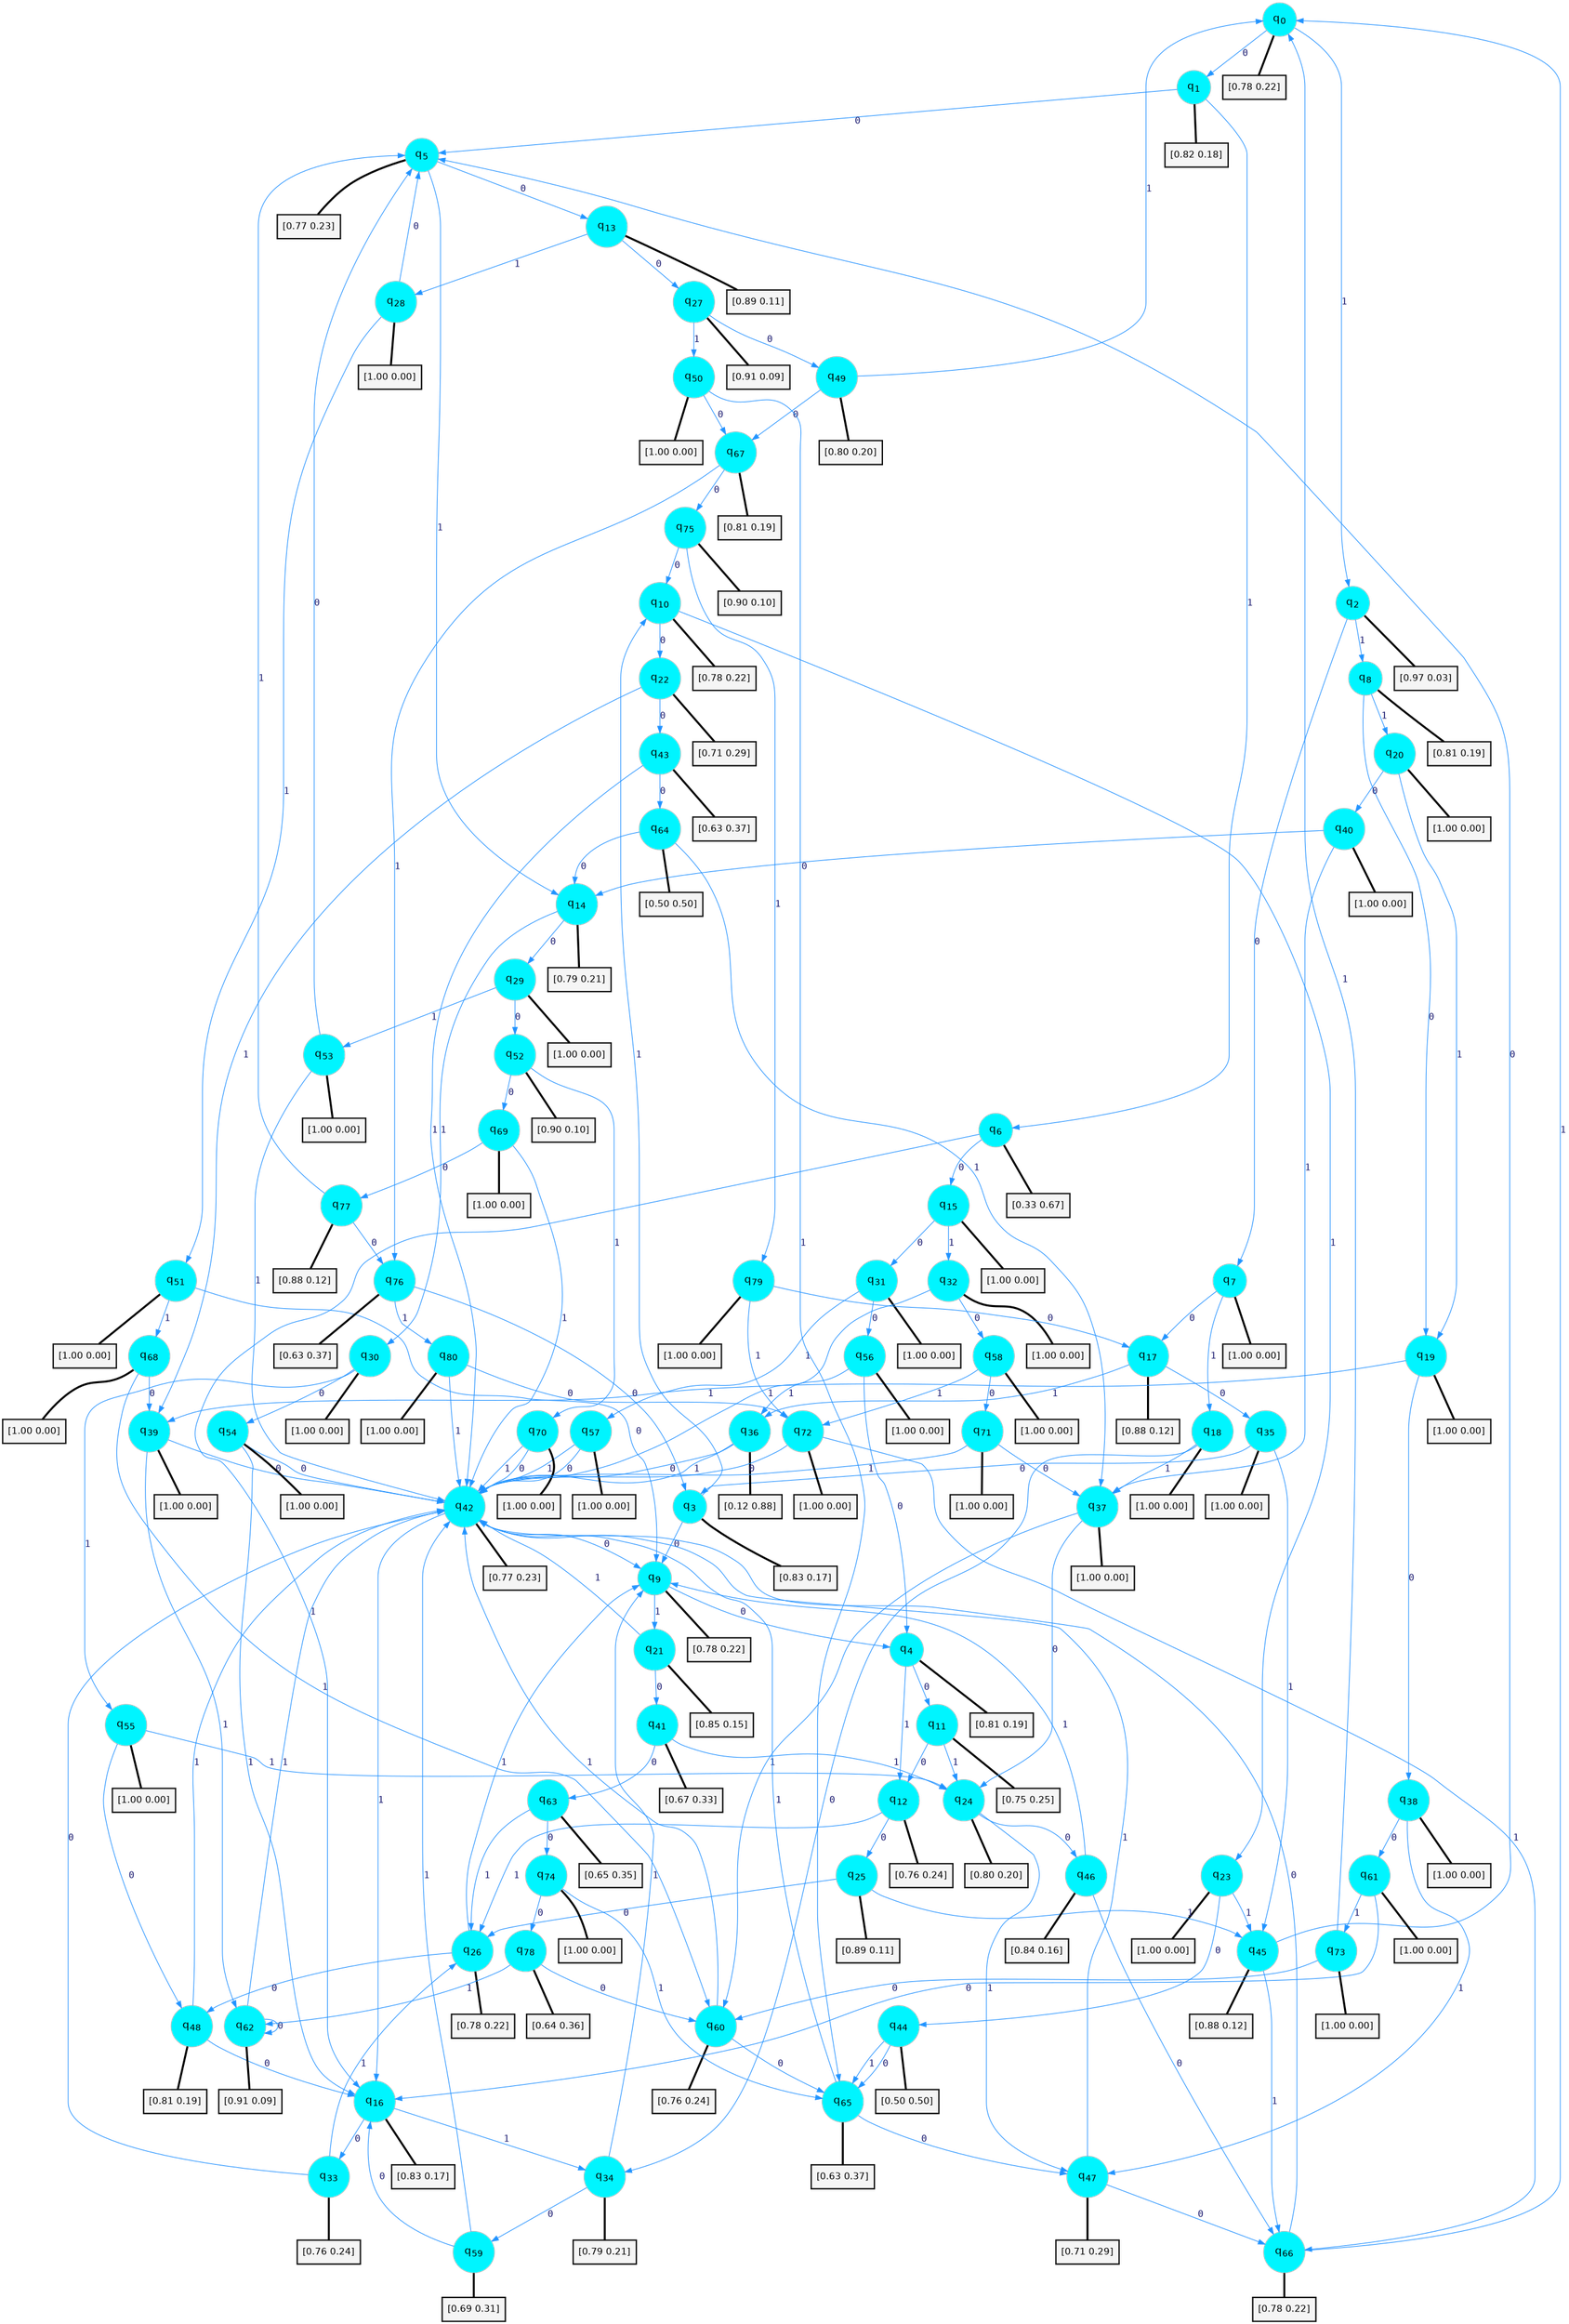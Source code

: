 digraph G {
graph [
bgcolor=transparent, dpi=300, rankdir=TD, size="40,25"];
node [
color=gray, fillcolor=turquoise1, fontcolor=black, fontname=Helvetica, fontsize=16, fontweight=bold, shape=circle, style=filled];
edge [
arrowsize=1, color=dodgerblue1, fontcolor=midnightblue, fontname=courier, fontweight=bold, penwidth=1, style=solid, weight=20];
0[label=<q<SUB>0</SUB>>];
1[label=<q<SUB>1</SUB>>];
2[label=<q<SUB>2</SUB>>];
3[label=<q<SUB>3</SUB>>];
4[label=<q<SUB>4</SUB>>];
5[label=<q<SUB>5</SUB>>];
6[label=<q<SUB>6</SUB>>];
7[label=<q<SUB>7</SUB>>];
8[label=<q<SUB>8</SUB>>];
9[label=<q<SUB>9</SUB>>];
10[label=<q<SUB>10</SUB>>];
11[label=<q<SUB>11</SUB>>];
12[label=<q<SUB>12</SUB>>];
13[label=<q<SUB>13</SUB>>];
14[label=<q<SUB>14</SUB>>];
15[label=<q<SUB>15</SUB>>];
16[label=<q<SUB>16</SUB>>];
17[label=<q<SUB>17</SUB>>];
18[label=<q<SUB>18</SUB>>];
19[label=<q<SUB>19</SUB>>];
20[label=<q<SUB>20</SUB>>];
21[label=<q<SUB>21</SUB>>];
22[label=<q<SUB>22</SUB>>];
23[label=<q<SUB>23</SUB>>];
24[label=<q<SUB>24</SUB>>];
25[label=<q<SUB>25</SUB>>];
26[label=<q<SUB>26</SUB>>];
27[label=<q<SUB>27</SUB>>];
28[label=<q<SUB>28</SUB>>];
29[label=<q<SUB>29</SUB>>];
30[label=<q<SUB>30</SUB>>];
31[label=<q<SUB>31</SUB>>];
32[label=<q<SUB>32</SUB>>];
33[label=<q<SUB>33</SUB>>];
34[label=<q<SUB>34</SUB>>];
35[label=<q<SUB>35</SUB>>];
36[label=<q<SUB>36</SUB>>];
37[label=<q<SUB>37</SUB>>];
38[label=<q<SUB>38</SUB>>];
39[label=<q<SUB>39</SUB>>];
40[label=<q<SUB>40</SUB>>];
41[label=<q<SUB>41</SUB>>];
42[label=<q<SUB>42</SUB>>];
43[label=<q<SUB>43</SUB>>];
44[label=<q<SUB>44</SUB>>];
45[label=<q<SUB>45</SUB>>];
46[label=<q<SUB>46</SUB>>];
47[label=<q<SUB>47</SUB>>];
48[label=<q<SUB>48</SUB>>];
49[label=<q<SUB>49</SUB>>];
50[label=<q<SUB>50</SUB>>];
51[label=<q<SUB>51</SUB>>];
52[label=<q<SUB>52</SUB>>];
53[label=<q<SUB>53</SUB>>];
54[label=<q<SUB>54</SUB>>];
55[label=<q<SUB>55</SUB>>];
56[label=<q<SUB>56</SUB>>];
57[label=<q<SUB>57</SUB>>];
58[label=<q<SUB>58</SUB>>];
59[label=<q<SUB>59</SUB>>];
60[label=<q<SUB>60</SUB>>];
61[label=<q<SUB>61</SUB>>];
62[label=<q<SUB>62</SUB>>];
63[label=<q<SUB>63</SUB>>];
64[label=<q<SUB>64</SUB>>];
65[label=<q<SUB>65</SUB>>];
66[label=<q<SUB>66</SUB>>];
67[label=<q<SUB>67</SUB>>];
68[label=<q<SUB>68</SUB>>];
69[label=<q<SUB>69</SUB>>];
70[label=<q<SUB>70</SUB>>];
71[label=<q<SUB>71</SUB>>];
72[label=<q<SUB>72</SUB>>];
73[label=<q<SUB>73</SUB>>];
74[label=<q<SUB>74</SUB>>];
75[label=<q<SUB>75</SUB>>];
76[label=<q<SUB>76</SUB>>];
77[label=<q<SUB>77</SUB>>];
78[label=<q<SUB>78</SUB>>];
79[label=<q<SUB>79</SUB>>];
80[label=<q<SUB>80</SUB>>];
81[label="[0.78 0.22]", shape=box,fontcolor=black, fontname=Helvetica, fontsize=14, penwidth=2, fillcolor=whitesmoke,color=black];
82[label="[0.82 0.18]", shape=box,fontcolor=black, fontname=Helvetica, fontsize=14, penwidth=2, fillcolor=whitesmoke,color=black];
83[label="[0.97 0.03]", shape=box,fontcolor=black, fontname=Helvetica, fontsize=14, penwidth=2, fillcolor=whitesmoke,color=black];
84[label="[0.83 0.17]", shape=box,fontcolor=black, fontname=Helvetica, fontsize=14, penwidth=2, fillcolor=whitesmoke,color=black];
85[label="[0.81 0.19]", shape=box,fontcolor=black, fontname=Helvetica, fontsize=14, penwidth=2, fillcolor=whitesmoke,color=black];
86[label="[0.77 0.23]", shape=box,fontcolor=black, fontname=Helvetica, fontsize=14, penwidth=2, fillcolor=whitesmoke,color=black];
87[label="[0.33 0.67]", shape=box,fontcolor=black, fontname=Helvetica, fontsize=14, penwidth=2, fillcolor=whitesmoke,color=black];
88[label="[1.00 0.00]", shape=box,fontcolor=black, fontname=Helvetica, fontsize=14, penwidth=2, fillcolor=whitesmoke,color=black];
89[label="[0.81 0.19]", shape=box,fontcolor=black, fontname=Helvetica, fontsize=14, penwidth=2, fillcolor=whitesmoke,color=black];
90[label="[0.78 0.22]", shape=box,fontcolor=black, fontname=Helvetica, fontsize=14, penwidth=2, fillcolor=whitesmoke,color=black];
91[label="[0.78 0.22]", shape=box,fontcolor=black, fontname=Helvetica, fontsize=14, penwidth=2, fillcolor=whitesmoke,color=black];
92[label="[0.75 0.25]", shape=box,fontcolor=black, fontname=Helvetica, fontsize=14, penwidth=2, fillcolor=whitesmoke,color=black];
93[label="[0.76 0.24]", shape=box,fontcolor=black, fontname=Helvetica, fontsize=14, penwidth=2, fillcolor=whitesmoke,color=black];
94[label="[0.89 0.11]", shape=box,fontcolor=black, fontname=Helvetica, fontsize=14, penwidth=2, fillcolor=whitesmoke,color=black];
95[label="[0.79 0.21]", shape=box,fontcolor=black, fontname=Helvetica, fontsize=14, penwidth=2, fillcolor=whitesmoke,color=black];
96[label="[1.00 0.00]", shape=box,fontcolor=black, fontname=Helvetica, fontsize=14, penwidth=2, fillcolor=whitesmoke,color=black];
97[label="[0.83 0.17]", shape=box,fontcolor=black, fontname=Helvetica, fontsize=14, penwidth=2, fillcolor=whitesmoke,color=black];
98[label="[0.88 0.12]", shape=box,fontcolor=black, fontname=Helvetica, fontsize=14, penwidth=2, fillcolor=whitesmoke,color=black];
99[label="[1.00 0.00]", shape=box,fontcolor=black, fontname=Helvetica, fontsize=14, penwidth=2, fillcolor=whitesmoke,color=black];
100[label="[1.00 0.00]", shape=box,fontcolor=black, fontname=Helvetica, fontsize=14, penwidth=2, fillcolor=whitesmoke,color=black];
101[label="[1.00 0.00]", shape=box,fontcolor=black, fontname=Helvetica, fontsize=14, penwidth=2, fillcolor=whitesmoke,color=black];
102[label="[0.85 0.15]", shape=box,fontcolor=black, fontname=Helvetica, fontsize=14, penwidth=2, fillcolor=whitesmoke,color=black];
103[label="[0.71 0.29]", shape=box,fontcolor=black, fontname=Helvetica, fontsize=14, penwidth=2, fillcolor=whitesmoke,color=black];
104[label="[1.00 0.00]", shape=box,fontcolor=black, fontname=Helvetica, fontsize=14, penwidth=2, fillcolor=whitesmoke,color=black];
105[label="[0.80 0.20]", shape=box,fontcolor=black, fontname=Helvetica, fontsize=14, penwidth=2, fillcolor=whitesmoke,color=black];
106[label="[0.89 0.11]", shape=box,fontcolor=black, fontname=Helvetica, fontsize=14, penwidth=2, fillcolor=whitesmoke,color=black];
107[label="[0.78 0.22]", shape=box,fontcolor=black, fontname=Helvetica, fontsize=14, penwidth=2, fillcolor=whitesmoke,color=black];
108[label="[0.91 0.09]", shape=box,fontcolor=black, fontname=Helvetica, fontsize=14, penwidth=2, fillcolor=whitesmoke,color=black];
109[label="[1.00 0.00]", shape=box,fontcolor=black, fontname=Helvetica, fontsize=14, penwidth=2, fillcolor=whitesmoke,color=black];
110[label="[1.00 0.00]", shape=box,fontcolor=black, fontname=Helvetica, fontsize=14, penwidth=2, fillcolor=whitesmoke,color=black];
111[label="[1.00 0.00]", shape=box,fontcolor=black, fontname=Helvetica, fontsize=14, penwidth=2, fillcolor=whitesmoke,color=black];
112[label="[1.00 0.00]", shape=box,fontcolor=black, fontname=Helvetica, fontsize=14, penwidth=2, fillcolor=whitesmoke,color=black];
113[label="[1.00 0.00]", shape=box,fontcolor=black, fontname=Helvetica, fontsize=14, penwidth=2, fillcolor=whitesmoke,color=black];
114[label="[0.76 0.24]", shape=box,fontcolor=black, fontname=Helvetica, fontsize=14, penwidth=2, fillcolor=whitesmoke,color=black];
115[label="[0.79 0.21]", shape=box,fontcolor=black, fontname=Helvetica, fontsize=14, penwidth=2, fillcolor=whitesmoke,color=black];
116[label="[1.00 0.00]", shape=box,fontcolor=black, fontname=Helvetica, fontsize=14, penwidth=2, fillcolor=whitesmoke,color=black];
117[label="[0.12 0.88]", shape=box,fontcolor=black, fontname=Helvetica, fontsize=14, penwidth=2, fillcolor=whitesmoke,color=black];
118[label="[1.00 0.00]", shape=box,fontcolor=black, fontname=Helvetica, fontsize=14, penwidth=2, fillcolor=whitesmoke,color=black];
119[label="[1.00 0.00]", shape=box,fontcolor=black, fontname=Helvetica, fontsize=14, penwidth=2, fillcolor=whitesmoke,color=black];
120[label="[1.00 0.00]", shape=box,fontcolor=black, fontname=Helvetica, fontsize=14, penwidth=2, fillcolor=whitesmoke,color=black];
121[label="[1.00 0.00]", shape=box,fontcolor=black, fontname=Helvetica, fontsize=14, penwidth=2, fillcolor=whitesmoke,color=black];
122[label="[0.67 0.33]", shape=box,fontcolor=black, fontname=Helvetica, fontsize=14, penwidth=2, fillcolor=whitesmoke,color=black];
123[label="[0.77 0.23]", shape=box,fontcolor=black, fontname=Helvetica, fontsize=14, penwidth=2, fillcolor=whitesmoke,color=black];
124[label="[0.63 0.37]", shape=box,fontcolor=black, fontname=Helvetica, fontsize=14, penwidth=2, fillcolor=whitesmoke,color=black];
125[label="[0.50 0.50]", shape=box,fontcolor=black, fontname=Helvetica, fontsize=14, penwidth=2, fillcolor=whitesmoke,color=black];
126[label="[0.88 0.12]", shape=box,fontcolor=black, fontname=Helvetica, fontsize=14, penwidth=2, fillcolor=whitesmoke,color=black];
127[label="[0.84 0.16]", shape=box,fontcolor=black, fontname=Helvetica, fontsize=14, penwidth=2, fillcolor=whitesmoke,color=black];
128[label="[0.71 0.29]", shape=box,fontcolor=black, fontname=Helvetica, fontsize=14, penwidth=2, fillcolor=whitesmoke,color=black];
129[label="[0.81 0.19]", shape=box,fontcolor=black, fontname=Helvetica, fontsize=14, penwidth=2, fillcolor=whitesmoke,color=black];
130[label="[0.80 0.20]", shape=box,fontcolor=black, fontname=Helvetica, fontsize=14, penwidth=2, fillcolor=whitesmoke,color=black];
131[label="[1.00 0.00]", shape=box,fontcolor=black, fontname=Helvetica, fontsize=14, penwidth=2, fillcolor=whitesmoke,color=black];
132[label="[1.00 0.00]", shape=box,fontcolor=black, fontname=Helvetica, fontsize=14, penwidth=2, fillcolor=whitesmoke,color=black];
133[label="[0.90 0.10]", shape=box,fontcolor=black, fontname=Helvetica, fontsize=14, penwidth=2, fillcolor=whitesmoke,color=black];
134[label="[1.00 0.00]", shape=box,fontcolor=black, fontname=Helvetica, fontsize=14, penwidth=2, fillcolor=whitesmoke,color=black];
135[label="[1.00 0.00]", shape=box,fontcolor=black, fontname=Helvetica, fontsize=14, penwidth=2, fillcolor=whitesmoke,color=black];
136[label="[1.00 0.00]", shape=box,fontcolor=black, fontname=Helvetica, fontsize=14, penwidth=2, fillcolor=whitesmoke,color=black];
137[label="[1.00 0.00]", shape=box,fontcolor=black, fontname=Helvetica, fontsize=14, penwidth=2, fillcolor=whitesmoke,color=black];
138[label="[1.00 0.00]", shape=box,fontcolor=black, fontname=Helvetica, fontsize=14, penwidth=2, fillcolor=whitesmoke,color=black];
139[label="[1.00 0.00]", shape=box,fontcolor=black, fontname=Helvetica, fontsize=14, penwidth=2, fillcolor=whitesmoke,color=black];
140[label="[0.69 0.31]", shape=box,fontcolor=black, fontname=Helvetica, fontsize=14, penwidth=2, fillcolor=whitesmoke,color=black];
141[label="[0.76 0.24]", shape=box,fontcolor=black, fontname=Helvetica, fontsize=14, penwidth=2, fillcolor=whitesmoke,color=black];
142[label="[1.00 0.00]", shape=box,fontcolor=black, fontname=Helvetica, fontsize=14, penwidth=2, fillcolor=whitesmoke,color=black];
143[label="[0.91 0.09]", shape=box,fontcolor=black, fontname=Helvetica, fontsize=14, penwidth=2, fillcolor=whitesmoke,color=black];
144[label="[0.65 0.35]", shape=box,fontcolor=black, fontname=Helvetica, fontsize=14, penwidth=2, fillcolor=whitesmoke,color=black];
145[label="[0.50 0.50]", shape=box,fontcolor=black, fontname=Helvetica, fontsize=14, penwidth=2, fillcolor=whitesmoke,color=black];
146[label="[0.63 0.37]", shape=box,fontcolor=black, fontname=Helvetica, fontsize=14, penwidth=2, fillcolor=whitesmoke,color=black];
147[label="[0.78 0.22]", shape=box,fontcolor=black, fontname=Helvetica, fontsize=14, penwidth=2, fillcolor=whitesmoke,color=black];
148[label="[0.81 0.19]", shape=box,fontcolor=black, fontname=Helvetica, fontsize=14, penwidth=2, fillcolor=whitesmoke,color=black];
149[label="[1.00 0.00]", shape=box,fontcolor=black, fontname=Helvetica, fontsize=14, penwidth=2, fillcolor=whitesmoke,color=black];
150[label="[1.00 0.00]", shape=box,fontcolor=black, fontname=Helvetica, fontsize=14, penwidth=2, fillcolor=whitesmoke,color=black];
151[label="[1.00 0.00]", shape=box,fontcolor=black, fontname=Helvetica, fontsize=14, penwidth=2, fillcolor=whitesmoke,color=black];
152[label="[1.00 0.00]", shape=box,fontcolor=black, fontname=Helvetica, fontsize=14, penwidth=2, fillcolor=whitesmoke,color=black];
153[label="[1.00 0.00]", shape=box,fontcolor=black, fontname=Helvetica, fontsize=14, penwidth=2, fillcolor=whitesmoke,color=black];
154[label="[1.00 0.00]", shape=box,fontcolor=black, fontname=Helvetica, fontsize=14, penwidth=2, fillcolor=whitesmoke,color=black];
155[label="[1.00 0.00]", shape=box,fontcolor=black, fontname=Helvetica, fontsize=14, penwidth=2, fillcolor=whitesmoke,color=black];
156[label="[0.90 0.10]", shape=box,fontcolor=black, fontname=Helvetica, fontsize=14, penwidth=2, fillcolor=whitesmoke,color=black];
157[label="[0.63 0.37]", shape=box,fontcolor=black, fontname=Helvetica, fontsize=14, penwidth=2, fillcolor=whitesmoke,color=black];
158[label="[0.88 0.12]", shape=box,fontcolor=black, fontname=Helvetica, fontsize=14, penwidth=2, fillcolor=whitesmoke,color=black];
159[label="[0.64 0.36]", shape=box,fontcolor=black, fontname=Helvetica, fontsize=14, penwidth=2, fillcolor=whitesmoke,color=black];
160[label="[1.00 0.00]", shape=box,fontcolor=black, fontname=Helvetica, fontsize=14, penwidth=2, fillcolor=whitesmoke,color=black];
161[label="[1.00 0.00]", shape=box,fontcolor=black, fontname=Helvetica, fontsize=14, penwidth=2, fillcolor=whitesmoke,color=black];
0->1 [label=0];
0->2 [label=1];
0->81 [arrowhead=none, penwidth=3,color=black];
1->5 [label=0];
1->6 [label=1];
1->82 [arrowhead=none, penwidth=3,color=black];
2->7 [label=0];
2->8 [label=1];
2->83 [arrowhead=none, penwidth=3,color=black];
3->9 [label=0];
3->10 [label=1];
3->84 [arrowhead=none, penwidth=3,color=black];
4->11 [label=0];
4->12 [label=1];
4->85 [arrowhead=none, penwidth=3,color=black];
5->13 [label=0];
5->14 [label=1];
5->86 [arrowhead=none, penwidth=3,color=black];
6->15 [label=0];
6->16 [label=1];
6->87 [arrowhead=none, penwidth=3,color=black];
7->17 [label=0];
7->18 [label=1];
7->88 [arrowhead=none, penwidth=3,color=black];
8->19 [label=0];
8->20 [label=1];
8->89 [arrowhead=none, penwidth=3,color=black];
9->4 [label=0];
9->21 [label=1];
9->90 [arrowhead=none, penwidth=3,color=black];
10->22 [label=0];
10->23 [label=1];
10->91 [arrowhead=none, penwidth=3,color=black];
11->12 [label=0];
11->24 [label=1];
11->92 [arrowhead=none, penwidth=3,color=black];
12->25 [label=0];
12->26 [label=1];
12->93 [arrowhead=none, penwidth=3,color=black];
13->27 [label=0];
13->28 [label=1];
13->94 [arrowhead=none, penwidth=3,color=black];
14->29 [label=0];
14->30 [label=1];
14->95 [arrowhead=none, penwidth=3,color=black];
15->31 [label=0];
15->32 [label=1];
15->96 [arrowhead=none, penwidth=3,color=black];
16->33 [label=0];
16->34 [label=1];
16->97 [arrowhead=none, penwidth=3,color=black];
17->35 [label=0];
17->36 [label=1];
17->98 [arrowhead=none, penwidth=3,color=black];
18->34 [label=0];
18->37 [label=1];
18->99 [arrowhead=none, penwidth=3,color=black];
19->38 [label=0];
19->39 [label=1];
19->100 [arrowhead=none, penwidth=3,color=black];
20->40 [label=0];
20->19 [label=1];
20->101 [arrowhead=none, penwidth=3,color=black];
21->41 [label=0];
21->42 [label=1];
21->102 [arrowhead=none, penwidth=3,color=black];
22->43 [label=0];
22->39 [label=1];
22->103 [arrowhead=none, penwidth=3,color=black];
23->44 [label=0];
23->45 [label=1];
23->104 [arrowhead=none, penwidth=3,color=black];
24->46 [label=0];
24->47 [label=1];
24->105 [arrowhead=none, penwidth=3,color=black];
25->26 [label=0];
25->45 [label=1];
25->106 [arrowhead=none, penwidth=3,color=black];
26->48 [label=0];
26->9 [label=1];
26->107 [arrowhead=none, penwidth=3,color=black];
27->49 [label=0];
27->50 [label=1];
27->108 [arrowhead=none, penwidth=3,color=black];
28->5 [label=0];
28->51 [label=1];
28->109 [arrowhead=none, penwidth=3,color=black];
29->52 [label=0];
29->53 [label=1];
29->110 [arrowhead=none, penwidth=3,color=black];
30->54 [label=0];
30->55 [label=1];
30->111 [arrowhead=none, penwidth=3,color=black];
31->56 [label=0];
31->57 [label=1];
31->112 [arrowhead=none, penwidth=3,color=black];
32->58 [label=0];
32->42 [label=1];
32->113 [arrowhead=none, penwidth=3,color=black];
33->42 [label=0];
33->26 [label=1];
33->114 [arrowhead=none, penwidth=3,color=black];
34->59 [label=0];
34->9 [label=1];
34->115 [arrowhead=none, penwidth=3,color=black];
35->3 [label=0];
35->45 [label=1];
35->116 [arrowhead=none, penwidth=3,color=black];
36->42 [label=0];
36->42 [label=1];
36->117 [arrowhead=none, penwidth=3,color=black];
37->24 [label=0];
37->60 [label=1];
37->118 [arrowhead=none, penwidth=3,color=black];
38->61 [label=0];
38->47 [label=1];
38->119 [arrowhead=none, penwidth=3,color=black];
39->42 [label=0];
39->62 [label=1];
39->120 [arrowhead=none, penwidth=3,color=black];
40->14 [label=0];
40->37 [label=1];
40->121 [arrowhead=none, penwidth=3,color=black];
41->63 [label=0];
41->24 [label=1];
41->122 [arrowhead=none, penwidth=3,color=black];
42->9 [label=0];
42->16 [label=1];
42->123 [arrowhead=none, penwidth=3,color=black];
43->64 [label=0];
43->42 [label=1];
43->124 [arrowhead=none, penwidth=3,color=black];
44->65 [label=0];
44->65 [label=1];
44->125 [arrowhead=none, penwidth=3,color=black];
45->5 [label=0];
45->66 [label=1];
45->126 [arrowhead=none, penwidth=3,color=black];
46->66 [label=0];
46->9 [label=1];
46->127 [arrowhead=none, penwidth=3,color=black];
47->66 [label=0];
47->42 [label=1];
47->128 [arrowhead=none, penwidth=3,color=black];
48->16 [label=0];
48->42 [label=1];
48->129 [arrowhead=none, penwidth=3,color=black];
49->67 [label=0];
49->0 [label=1];
49->130 [arrowhead=none, penwidth=3,color=black];
50->67 [label=0];
50->65 [label=1];
50->131 [arrowhead=none, penwidth=3,color=black];
51->9 [label=0];
51->68 [label=1];
51->132 [arrowhead=none, penwidth=3,color=black];
52->69 [label=0];
52->70 [label=1];
52->133 [arrowhead=none, penwidth=3,color=black];
53->5 [label=0];
53->42 [label=1];
53->134 [arrowhead=none, penwidth=3,color=black];
54->42 [label=0];
54->16 [label=1];
54->135 [arrowhead=none, penwidth=3,color=black];
55->48 [label=0];
55->24 [label=1];
55->136 [arrowhead=none, penwidth=3,color=black];
56->4 [label=0];
56->36 [label=1];
56->137 [arrowhead=none, penwidth=3,color=black];
57->42 [label=0];
57->42 [label=1];
57->138 [arrowhead=none, penwidth=3,color=black];
58->71 [label=0];
58->72 [label=1];
58->139 [arrowhead=none, penwidth=3,color=black];
59->16 [label=0];
59->42 [label=1];
59->140 [arrowhead=none, penwidth=3,color=black];
60->65 [label=0];
60->42 [label=1];
60->141 [arrowhead=none, penwidth=3,color=black];
61->16 [label=0];
61->73 [label=1];
61->142 [arrowhead=none, penwidth=3,color=black];
62->62 [label=0];
62->42 [label=1];
62->143 [arrowhead=none, penwidth=3,color=black];
63->74 [label=0];
63->26 [label=1];
63->144 [arrowhead=none, penwidth=3,color=black];
64->14 [label=0];
64->37 [label=1];
64->145 [arrowhead=none, penwidth=3,color=black];
65->47 [label=0];
65->42 [label=1];
65->146 [arrowhead=none, penwidth=3,color=black];
66->42 [label=0];
66->0 [label=1];
66->147 [arrowhead=none, penwidth=3,color=black];
67->75 [label=0];
67->76 [label=1];
67->148 [arrowhead=none, penwidth=3,color=black];
68->39 [label=0];
68->60 [label=1];
68->149 [arrowhead=none, penwidth=3,color=black];
69->77 [label=0];
69->42 [label=1];
69->150 [arrowhead=none, penwidth=3,color=black];
70->42 [label=0];
70->42 [label=1];
70->151 [arrowhead=none, penwidth=3,color=black];
71->37 [label=0];
71->42 [label=1];
71->152 [arrowhead=none, penwidth=3,color=black];
72->42 [label=0];
72->66 [label=1];
72->153 [arrowhead=none, penwidth=3,color=black];
73->60 [label=0];
73->0 [label=1];
73->154 [arrowhead=none, penwidth=3,color=black];
74->78 [label=0];
74->65 [label=1];
74->155 [arrowhead=none, penwidth=3,color=black];
75->10 [label=0];
75->79 [label=1];
75->156 [arrowhead=none, penwidth=3,color=black];
76->3 [label=0];
76->80 [label=1];
76->157 [arrowhead=none, penwidth=3,color=black];
77->76 [label=0];
77->5 [label=1];
77->158 [arrowhead=none, penwidth=3,color=black];
78->60 [label=0];
78->62 [label=1];
78->159 [arrowhead=none, penwidth=3,color=black];
79->17 [label=0];
79->72 [label=1];
79->160 [arrowhead=none, penwidth=3,color=black];
80->72 [label=0];
80->42 [label=1];
80->161 [arrowhead=none, penwidth=3,color=black];
}

